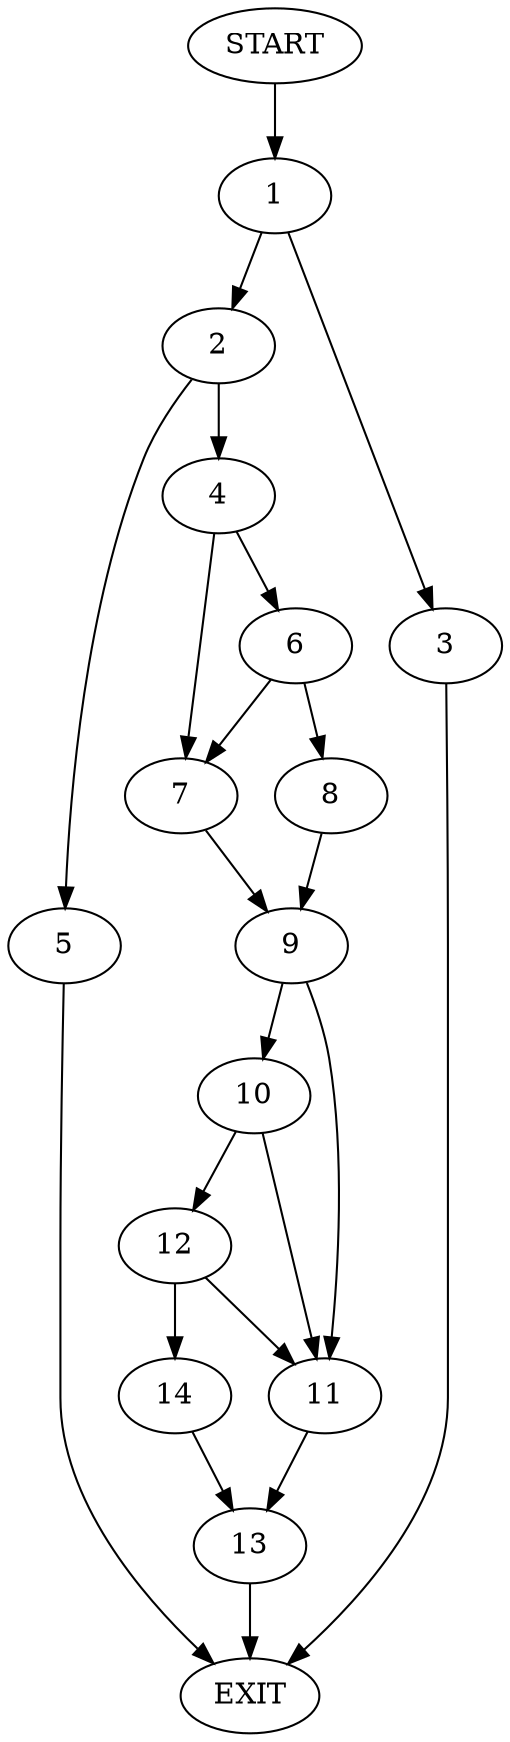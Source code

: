 digraph {
0 [label="START"]
15 [label="EXIT"]
0 -> 1
1 -> 2
1 -> 3
2 -> 4
2 -> 5
3 -> 15
5 -> 15
4 -> 6
4 -> 7
6 -> 8
6 -> 7
7 -> 9
8 -> 9
9 -> 10
9 -> 11
10 -> 12
10 -> 11
11 -> 13
12 -> 14
12 -> 11
14 -> 13
13 -> 15
}
